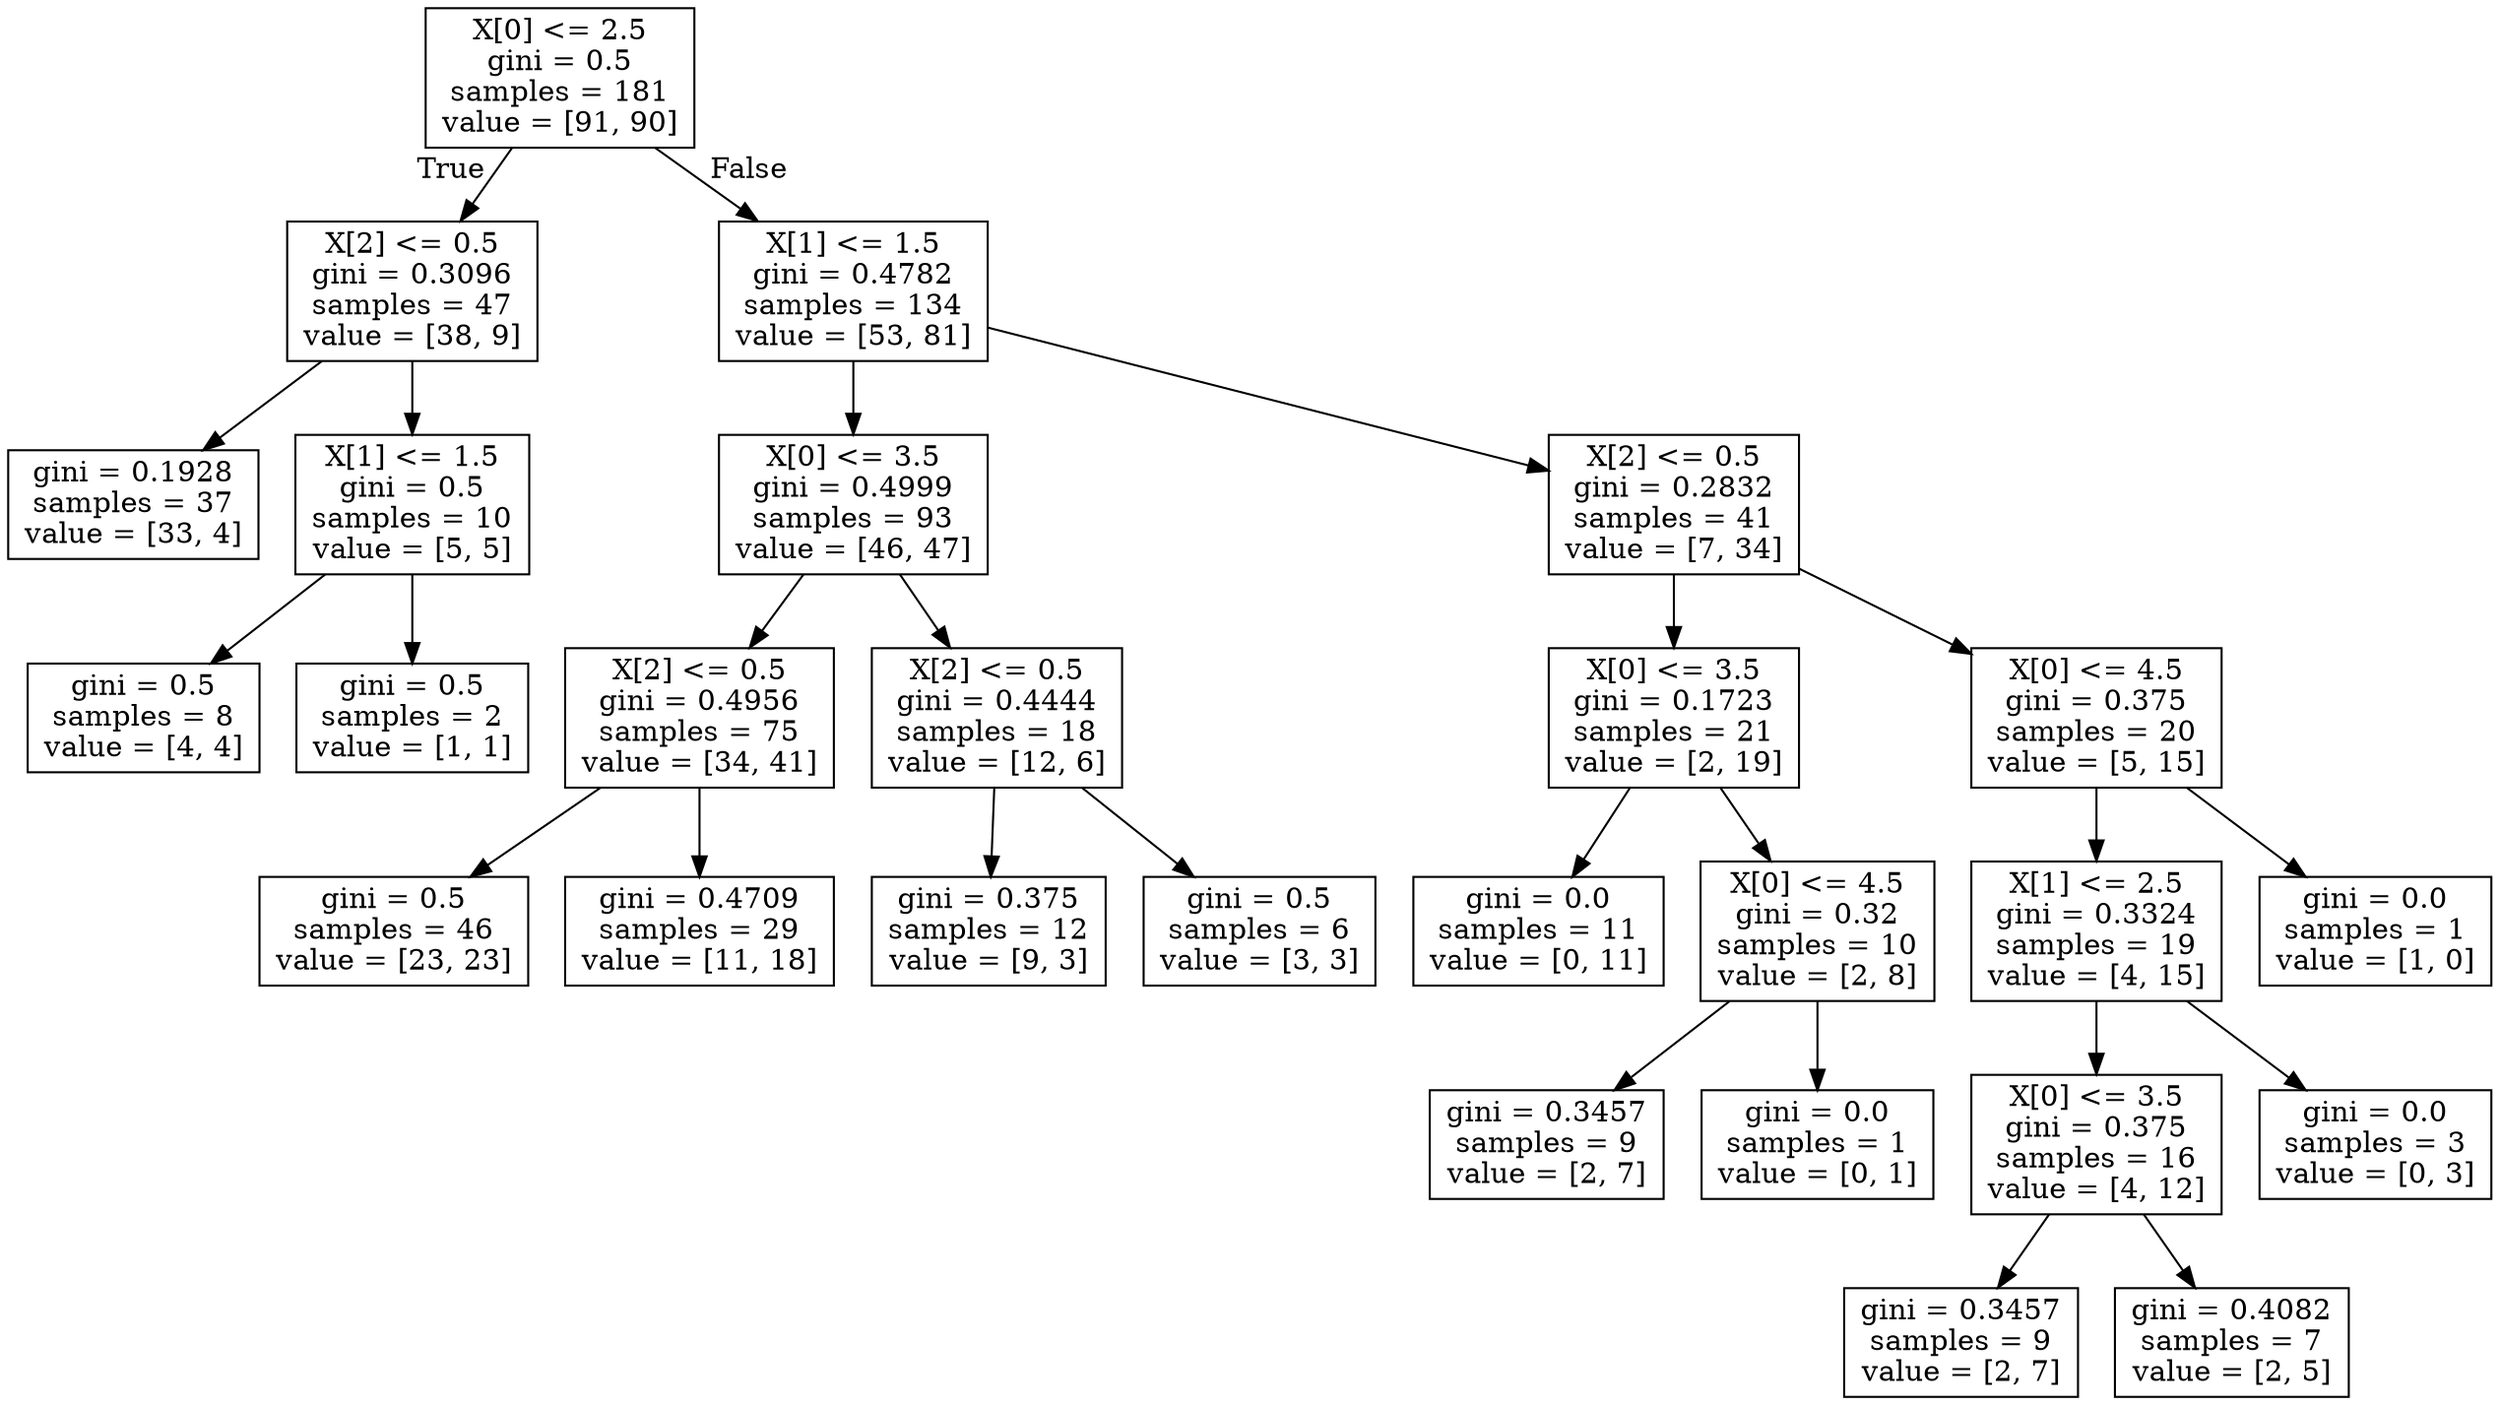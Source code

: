 digraph Tree {
node [shape=box] ;
0 [label="X[0] <= 2.5\ngini = 0.5\nsamples = 181\nvalue = [91, 90]"] ;
1 [label="X[2] <= 0.5\ngini = 0.3096\nsamples = 47\nvalue = [38, 9]"] ;
0 -> 1 [labeldistance=2.5, labelangle=45, headlabel="True"] ;
2 [label="gini = 0.1928\nsamples = 37\nvalue = [33, 4]"] ;
1 -> 2 ;
3 [label="X[1] <= 1.5\ngini = 0.5\nsamples = 10\nvalue = [5, 5]"] ;
1 -> 3 ;
4 [label="gini = 0.5\nsamples = 8\nvalue = [4, 4]"] ;
3 -> 4 ;
5 [label="gini = 0.5\nsamples = 2\nvalue = [1, 1]"] ;
3 -> 5 ;
6 [label="X[1] <= 1.5\ngini = 0.4782\nsamples = 134\nvalue = [53, 81]"] ;
0 -> 6 [labeldistance=2.5, labelangle=-45, headlabel="False"] ;
7 [label="X[0] <= 3.5\ngini = 0.4999\nsamples = 93\nvalue = [46, 47]"] ;
6 -> 7 ;
8 [label="X[2] <= 0.5\ngini = 0.4956\nsamples = 75\nvalue = [34, 41]"] ;
7 -> 8 ;
9 [label="gini = 0.5\nsamples = 46\nvalue = [23, 23]"] ;
8 -> 9 ;
10 [label="gini = 0.4709\nsamples = 29\nvalue = [11, 18]"] ;
8 -> 10 ;
11 [label="X[2] <= 0.5\ngini = 0.4444\nsamples = 18\nvalue = [12, 6]"] ;
7 -> 11 ;
12 [label="gini = 0.375\nsamples = 12\nvalue = [9, 3]"] ;
11 -> 12 ;
13 [label="gini = 0.5\nsamples = 6\nvalue = [3, 3]"] ;
11 -> 13 ;
14 [label="X[2] <= 0.5\ngini = 0.2832\nsamples = 41\nvalue = [7, 34]"] ;
6 -> 14 ;
15 [label="X[0] <= 3.5\ngini = 0.1723\nsamples = 21\nvalue = [2, 19]"] ;
14 -> 15 ;
16 [label="gini = 0.0\nsamples = 11\nvalue = [0, 11]"] ;
15 -> 16 ;
17 [label="X[0] <= 4.5\ngini = 0.32\nsamples = 10\nvalue = [2, 8]"] ;
15 -> 17 ;
18 [label="gini = 0.3457\nsamples = 9\nvalue = [2, 7]"] ;
17 -> 18 ;
19 [label="gini = 0.0\nsamples = 1\nvalue = [0, 1]"] ;
17 -> 19 ;
20 [label="X[0] <= 4.5\ngini = 0.375\nsamples = 20\nvalue = [5, 15]"] ;
14 -> 20 ;
21 [label="X[1] <= 2.5\ngini = 0.3324\nsamples = 19\nvalue = [4, 15]"] ;
20 -> 21 ;
22 [label="X[0] <= 3.5\ngini = 0.375\nsamples = 16\nvalue = [4, 12]"] ;
21 -> 22 ;
23 [label="gini = 0.3457\nsamples = 9\nvalue = [2, 7]"] ;
22 -> 23 ;
24 [label="gini = 0.4082\nsamples = 7\nvalue = [2, 5]"] ;
22 -> 24 ;
25 [label="gini = 0.0\nsamples = 3\nvalue = [0, 3]"] ;
21 -> 25 ;
26 [label="gini = 0.0\nsamples = 1\nvalue = [1, 0]"] ;
20 -> 26 ;
}